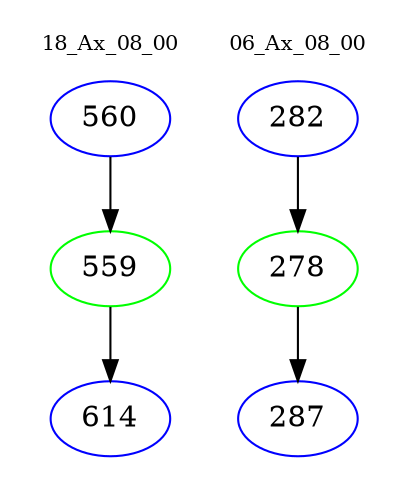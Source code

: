 digraph{
subgraph cluster_0 {
color = white
label = "18_Ax_08_00";
fontsize=10;
T0_560 [label="560", color="blue"]
T0_560 -> T0_559 [color="black"]
T0_559 [label="559", color="green"]
T0_559 -> T0_614 [color="black"]
T0_614 [label="614", color="blue"]
}
subgraph cluster_1 {
color = white
label = "06_Ax_08_00";
fontsize=10;
T1_282 [label="282", color="blue"]
T1_282 -> T1_278 [color="black"]
T1_278 [label="278", color="green"]
T1_278 -> T1_287 [color="black"]
T1_287 [label="287", color="blue"]
}
}
